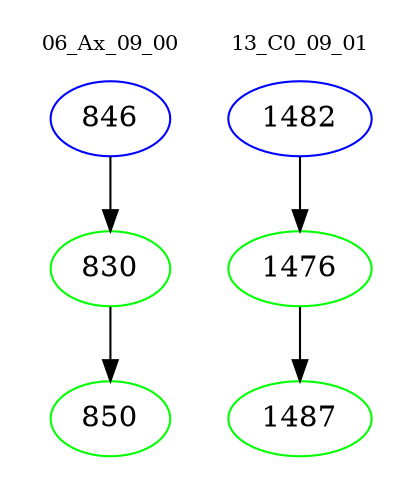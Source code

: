 digraph{
subgraph cluster_0 {
color = white
label = "06_Ax_09_00";
fontsize=10;
T0_846 [label="846", color="blue"]
T0_846 -> T0_830 [color="black"]
T0_830 [label="830", color="green"]
T0_830 -> T0_850 [color="black"]
T0_850 [label="850", color="green"]
}
subgraph cluster_1 {
color = white
label = "13_C0_09_01";
fontsize=10;
T1_1482 [label="1482", color="blue"]
T1_1482 -> T1_1476 [color="black"]
T1_1476 [label="1476", color="green"]
T1_1476 -> T1_1487 [color="black"]
T1_1487 [label="1487", color="green"]
}
}
